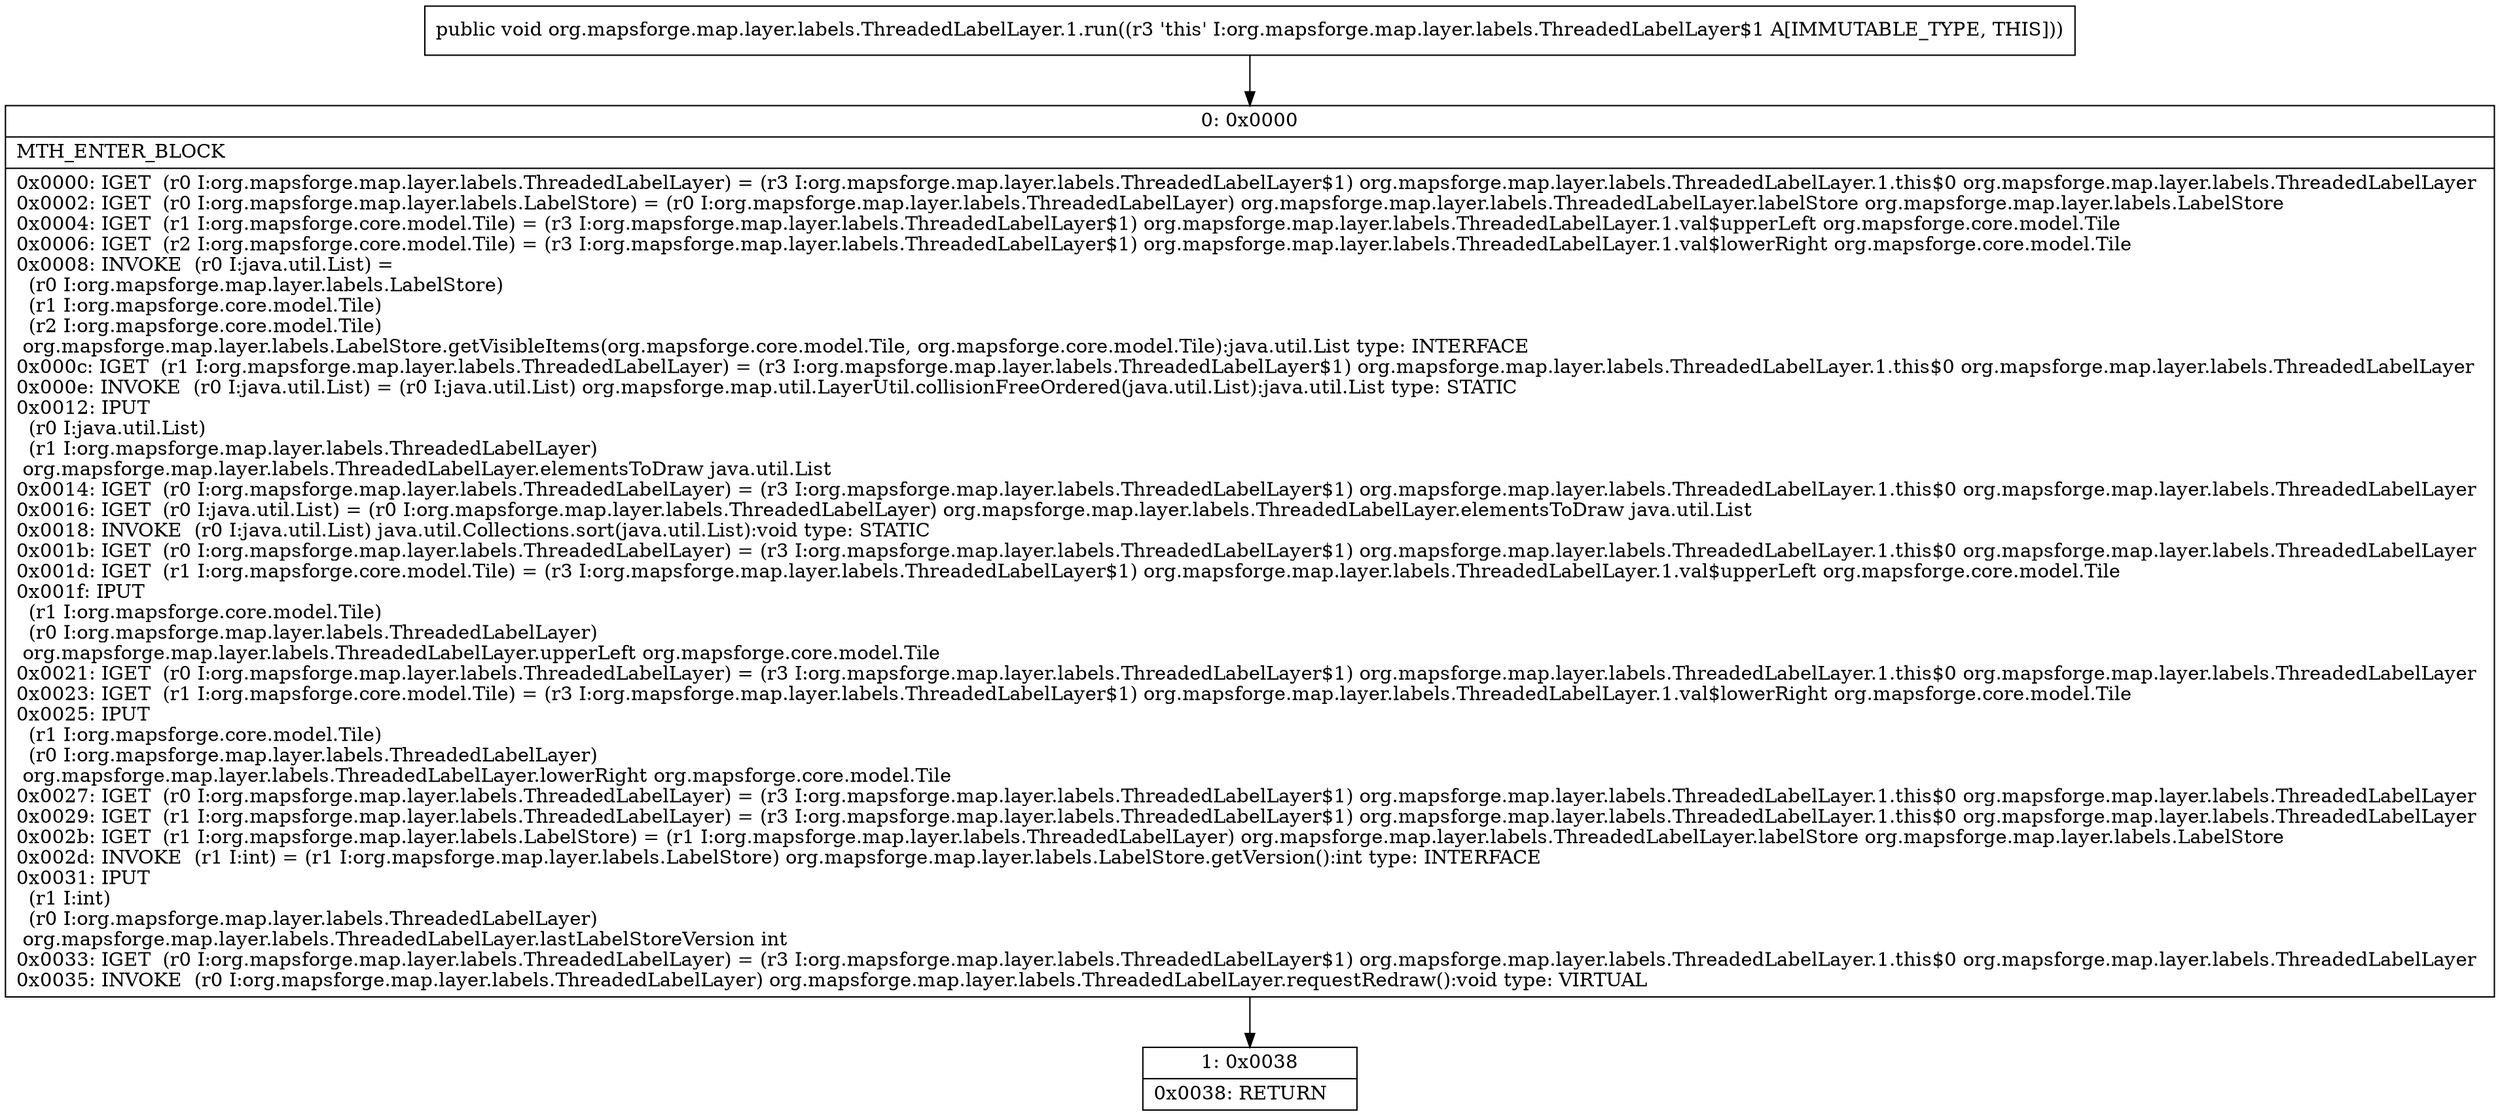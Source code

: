 digraph "CFG fororg.mapsforge.map.layer.labels.ThreadedLabelLayer.1.run()V" {
Node_0 [shape=record,label="{0\:\ 0x0000|MTH_ENTER_BLOCK\l|0x0000: IGET  (r0 I:org.mapsforge.map.layer.labels.ThreadedLabelLayer) = (r3 I:org.mapsforge.map.layer.labels.ThreadedLabelLayer$1) org.mapsforge.map.layer.labels.ThreadedLabelLayer.1.this$0 org.mapsforge.map.layer.labels.ThreadedLabelLayer \l0x0002: IGET  (r0 I:org.mapsforge.map.layer.labels.LabelStore) = (r0 I:org.mapsforge.map.layer.labels.ThreadedLabelLayer) org.mapsforge.map.layer.labels.ThreadedLabelLayer.labelStore org.mapsforge.map.layer.labels.LabelStore \l0x0004: IGET  (r1 I:org.mapsforge.core.model.Tile) = (r3 I:org.mapsforge.map.layer.labels.ThreadedLabelLayer$1) org.mapsforge.map.layer.labels.ThreadedLabelLayer.1.val$upperLeft org.mapsforge.core.model.Tile \l0x0006: IGET  (r2 I:org.mapsforge.core.model.Tile) = (r3 I:org.mapsforge.map.layer.labels.ThreadedLabelLayer$1) org.mapsforge.map.layer.labels.ThreadedLabelLayer.1.val$lowerRight org.mapsforge.core.model.Tile \l0x0008: INVOKE  (r0 I:java.util.List) = \l  (r0 I:org.mapsforge.map.layer.labels.LabelStore)\l  (r1 I:org.mapsforge.core.model.Tile)\l  (r2 I:org.mapsforge.core.model.Tile)\l org.mapsforge.map.layer.labels.LabelStore.getVisibleItems(org.mapsforge.core.model.Tile, org.mapsforge.core.model.Tile):java.util.List type: INTERFACE \l0x000c: IGET  (r1 I:org.mapsforge.map.layer.labels.ThreadedLabelLayer) = (r3 I:org.mapsforge.map.layer.labels.ThreadedLabelLayer$1) org.mapsforge.map.layer.labels.ThreadedLabelLayer.1.this$0 org.mapsforge.map.layer.labels.ThreadedLabelLayer \l0x000e: INVOKE  (r0 I:java.util.List) = (r0 I:java.util.List) org.mapsforge.map.util.LayerUtil.collisionFreeOrdered(java.util.List):java.util.List type: STATIC \l0x0012: IPUT  \l  (r0 I:java.util.List)\l  (r1 I:org.mapsforge.map.layer.labels.ThreadedLabelLayer)\l org.mapsforge.map.layer.labels.ThreadedLabelLayer.elementsToDraw java.util.List \l0x0014: IGET  (r0 I:org.mapsforge.map.layer.labels.ThreadedLabelLayer) = (r3 I:org.mapsforge.map.layer.labels.ThreadedLabelLayer$1) org.mapsforge.map.layer.labels.ThreadedLabelLayer.1.this$0 org.mapsforge.map.layer.labels.ThreadedLabelLayer \l0x0016: IGET  (r0 I:java.util.List) = (r0 I:org.mapsforge.map.layer.labels.ThreadedLabelLayer) org.mapsforge.map.layer.labels.ThreadedLabelLayer.elementsToDraw java.util.List \l0x0018: INVOKE  (r0 I:java.util.List) java.util.Collections.sort(java.util.List):void type: STATIC \l0x001b: IGET  (r0 I:org.mapsforge.map.layer.labels.ThreadedLabelLayer) = (r3 I:org.mapsforge.map.layer.labels.ThreadedLabelLayer$1) org.mapsforge.map.layer.labels.ThreadedLabelLayer.1.this$0 org.mapsforge.map.layer.labels.ThreadedLabelLayer \l0x001d: IGET  (r1 I:org.mapsforge.core.model.Tile) = (r3 I:org.mapsforge.map.layer.labels.ThreadedLabelLayer$1) org.mapsforge.map.layer.labels.ThreadedLabelLayer.1.val$upperLeft org.mapsforge.core.model.Tile \l0x001f: IPUT  \l  (r1 I:org.mapsforge.core.model.Tile)\l  (r0 I:org.mapsforge.map.layer.labels.ThreadedLabelLayer)\l org.mapsforge.map.layer.labels.ThreadedLabelLayer.upperLeft org.mapsforge.core.model.Tile \l0x0021: IGET  (r0 I:org.mapsforge.map.layer.labels.ThreadedLabelLayer) = (r3 I:org.mapsforge.map.layer.labels.ThreadedLabelLayer$1) org.mapsforge.map.layer.labels.ThreadedLabelLayer.1.this$0 org.mapsforge.map.layer.labels.ThreadedLabelLayer \l0x0023: IGET  (r1 I:org.mapsforge.core.model.Tile) = (r3 I:org.mapsforge.map.layer.labels.ThreadedLabelLayer$1) org.mapsforge.map.layer.labels.ThreadedLabelLayer.1.val$lowerRight org.mapsforge.core.model.Tile \l0x0025: IPUT  \l  (r1 I:org.mapsforge.core.model.Tile)\l  (r0 I:org.mapsforge.map.layer.labels.ThreadedLabelLayer)\l org.mapsforge.map.layer.labels.ThreadedLabelLayer.lowerRight org.mapsforge.core.model.Tile \l0x0027: IGET  (r0 I:org.mapsforge.map.layer.labels.ThreadedLabelLayer) = (r3 I:org.mapsforge.map.layer.labels.ThreadedLabelLayer$1) org.mapsforge.map.layer.labels.ThreadedLabelLayer.1.this$0 org.mapsforge.map.layer.labels.ThreadedLabelLayer \l0x0029: IGET  (r1 I:org.mapsforge.map.layer.labels.ThreadedLabelLayer) = (r3 I:org.mapsforge.map.layer.labels.ThreadedLabelLayer$1) org.mapsforge.map.layer.labels.ThreadedLabelLayer.1.this$0 org.mapsforge.map.layer.labels.ThreadedLabelLayer \l0x002b: IGET  (r1 I:org.mapsforge.map.layer.labels.LabelStore) = (r1 I:org.mapsforge.map.layer.labels.ThreadedLabelLayer) org.mapsforge.map.layer.labels.ThreadedLabelLayer.labelStore org.mapsforge.map.layer.labels.LabelStore \l0x002d: INVOKE  (r1 I:int) = (r1 I:org.mapsforge.map.layer.labels.LabelStore) org.mapsforge.map.layer.labels.LabelStore.getVersion():int type: INTERFACE \l0x0031: IPUT  \l  (r1 I:int)\l  (r0 I:org.mapsforge.map.layer.labels.ThreadedLabelLayer)\l org.mapsforge.map.layer.labels.ThreadedLabelLayer.lastLabelStoreVersion int \l0x0033: IGET  (r0 I:org.mapsforge.map.layer.labels.ThreadedLabelLayer) = (r3 I:org.mapsforge.map.layer.labels.ThreadedLabelLayer$1) org.mapsforge.map.layer.labels.ThreadedLabelLayer.1.this$0 org.mapsforge.map.layer.labels.ThreadedLabelLayer \l0x0035: INVOKE  (r0 I:org.mapsforge.map.layer.labels.ThreadedLabelLayer) org.mapsforge.map.layer.labels.ThreadedLabelLayer.requestRedraw():void type: VIRTUAL \l}"];
Node_1 [shape=record,label="{1\:\ 0x0038|0x0038: RETURN   \l}"];
MethodNode[shape=record,label="{public void org.mapsforge.map.layer.labels.ThreadedLabelLayer.1.run((r3 'this' I:org.mapsforge.map.layer.labels.ThreadedLabelLayer$1 A[IMMUTABLE_TYPE, THIS])) }"];
MethodNode -> Node_0;
Node_0 -> Node_1;
}

